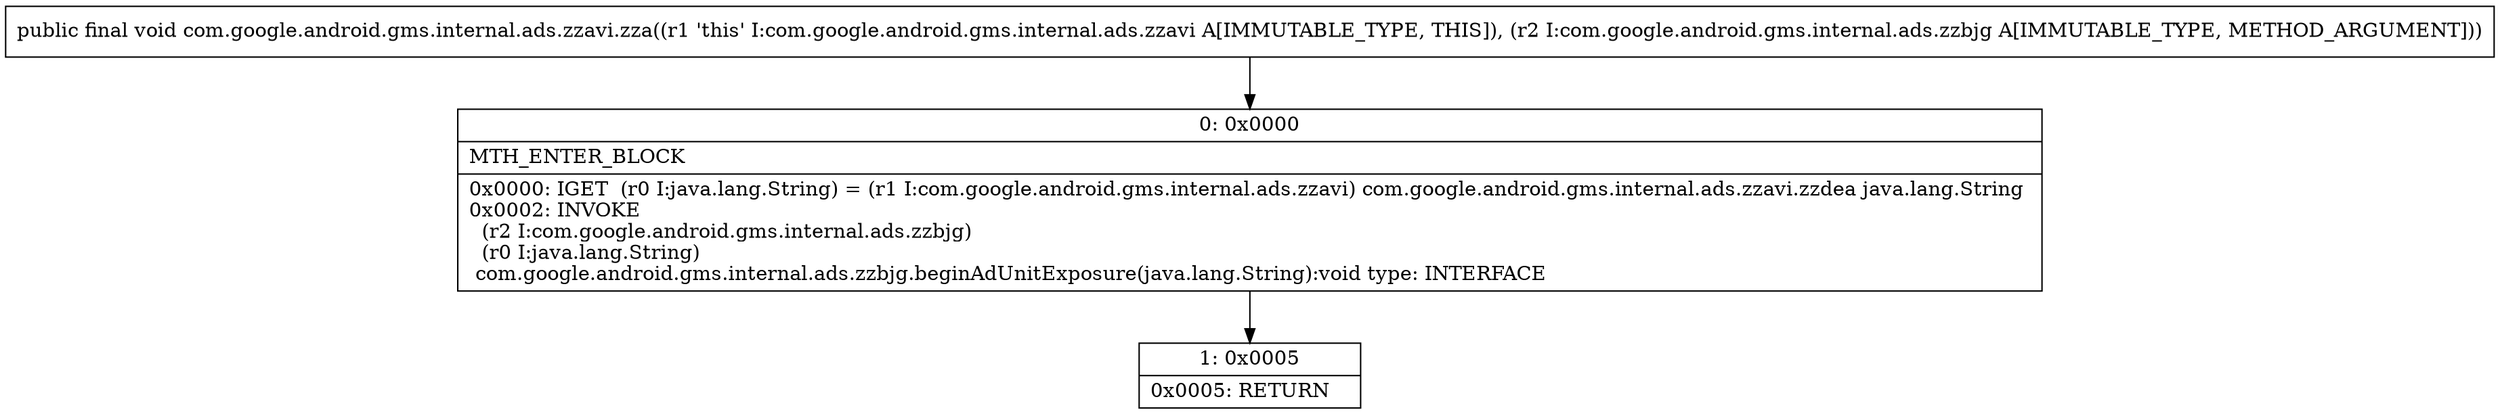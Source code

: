digraph "CFG forcom.google.android.gms.internal.ads.zzavi.zza(Lcom\/google\/android\/gms\/internal\/ads\/zzbjg;)V" {
Node_0 [shape=record,label="{0\:\ 0x0000|MTH_ENTER_BLOCK\l|0x0000: IGET  (r0 I:java.lang.String) = (r1 I:com.google.android.gms.internal.ads.zzavi) com.google.android.gms.internal.ads.zzavi.zzdea java.lang.String \l0x0002: INVOKE  \l  (r2 I:com.google.android.gms.internal.ads.zzbjg)\l  (r0 I:java.lang.String)\l com.google.android.gms.internal.ads.zzbjg.beginAdUnitExposure(java.lang.String):void type: INTERFACE \l}"];
Node_1 [shape=record,label="{1\:\ 0x0005|0x0005: RETURN   \l}"];
MethodNode[shape=record,label="{public final void com.google.android.gms.internal.ads.zzavi.zza((r1 'this' I:com.google.android.gms.internal.ads.zzavi A[IMMUTABLE_TYPE, THIS]), (r2 I:com.google.android.gms.internal.ads.zzbjg A[IMMUTABLE_TYPE, METHOD_ARGUMENT])) }"];
MethodNode -> Node_0;
Node_0 -> Node_1;
}

